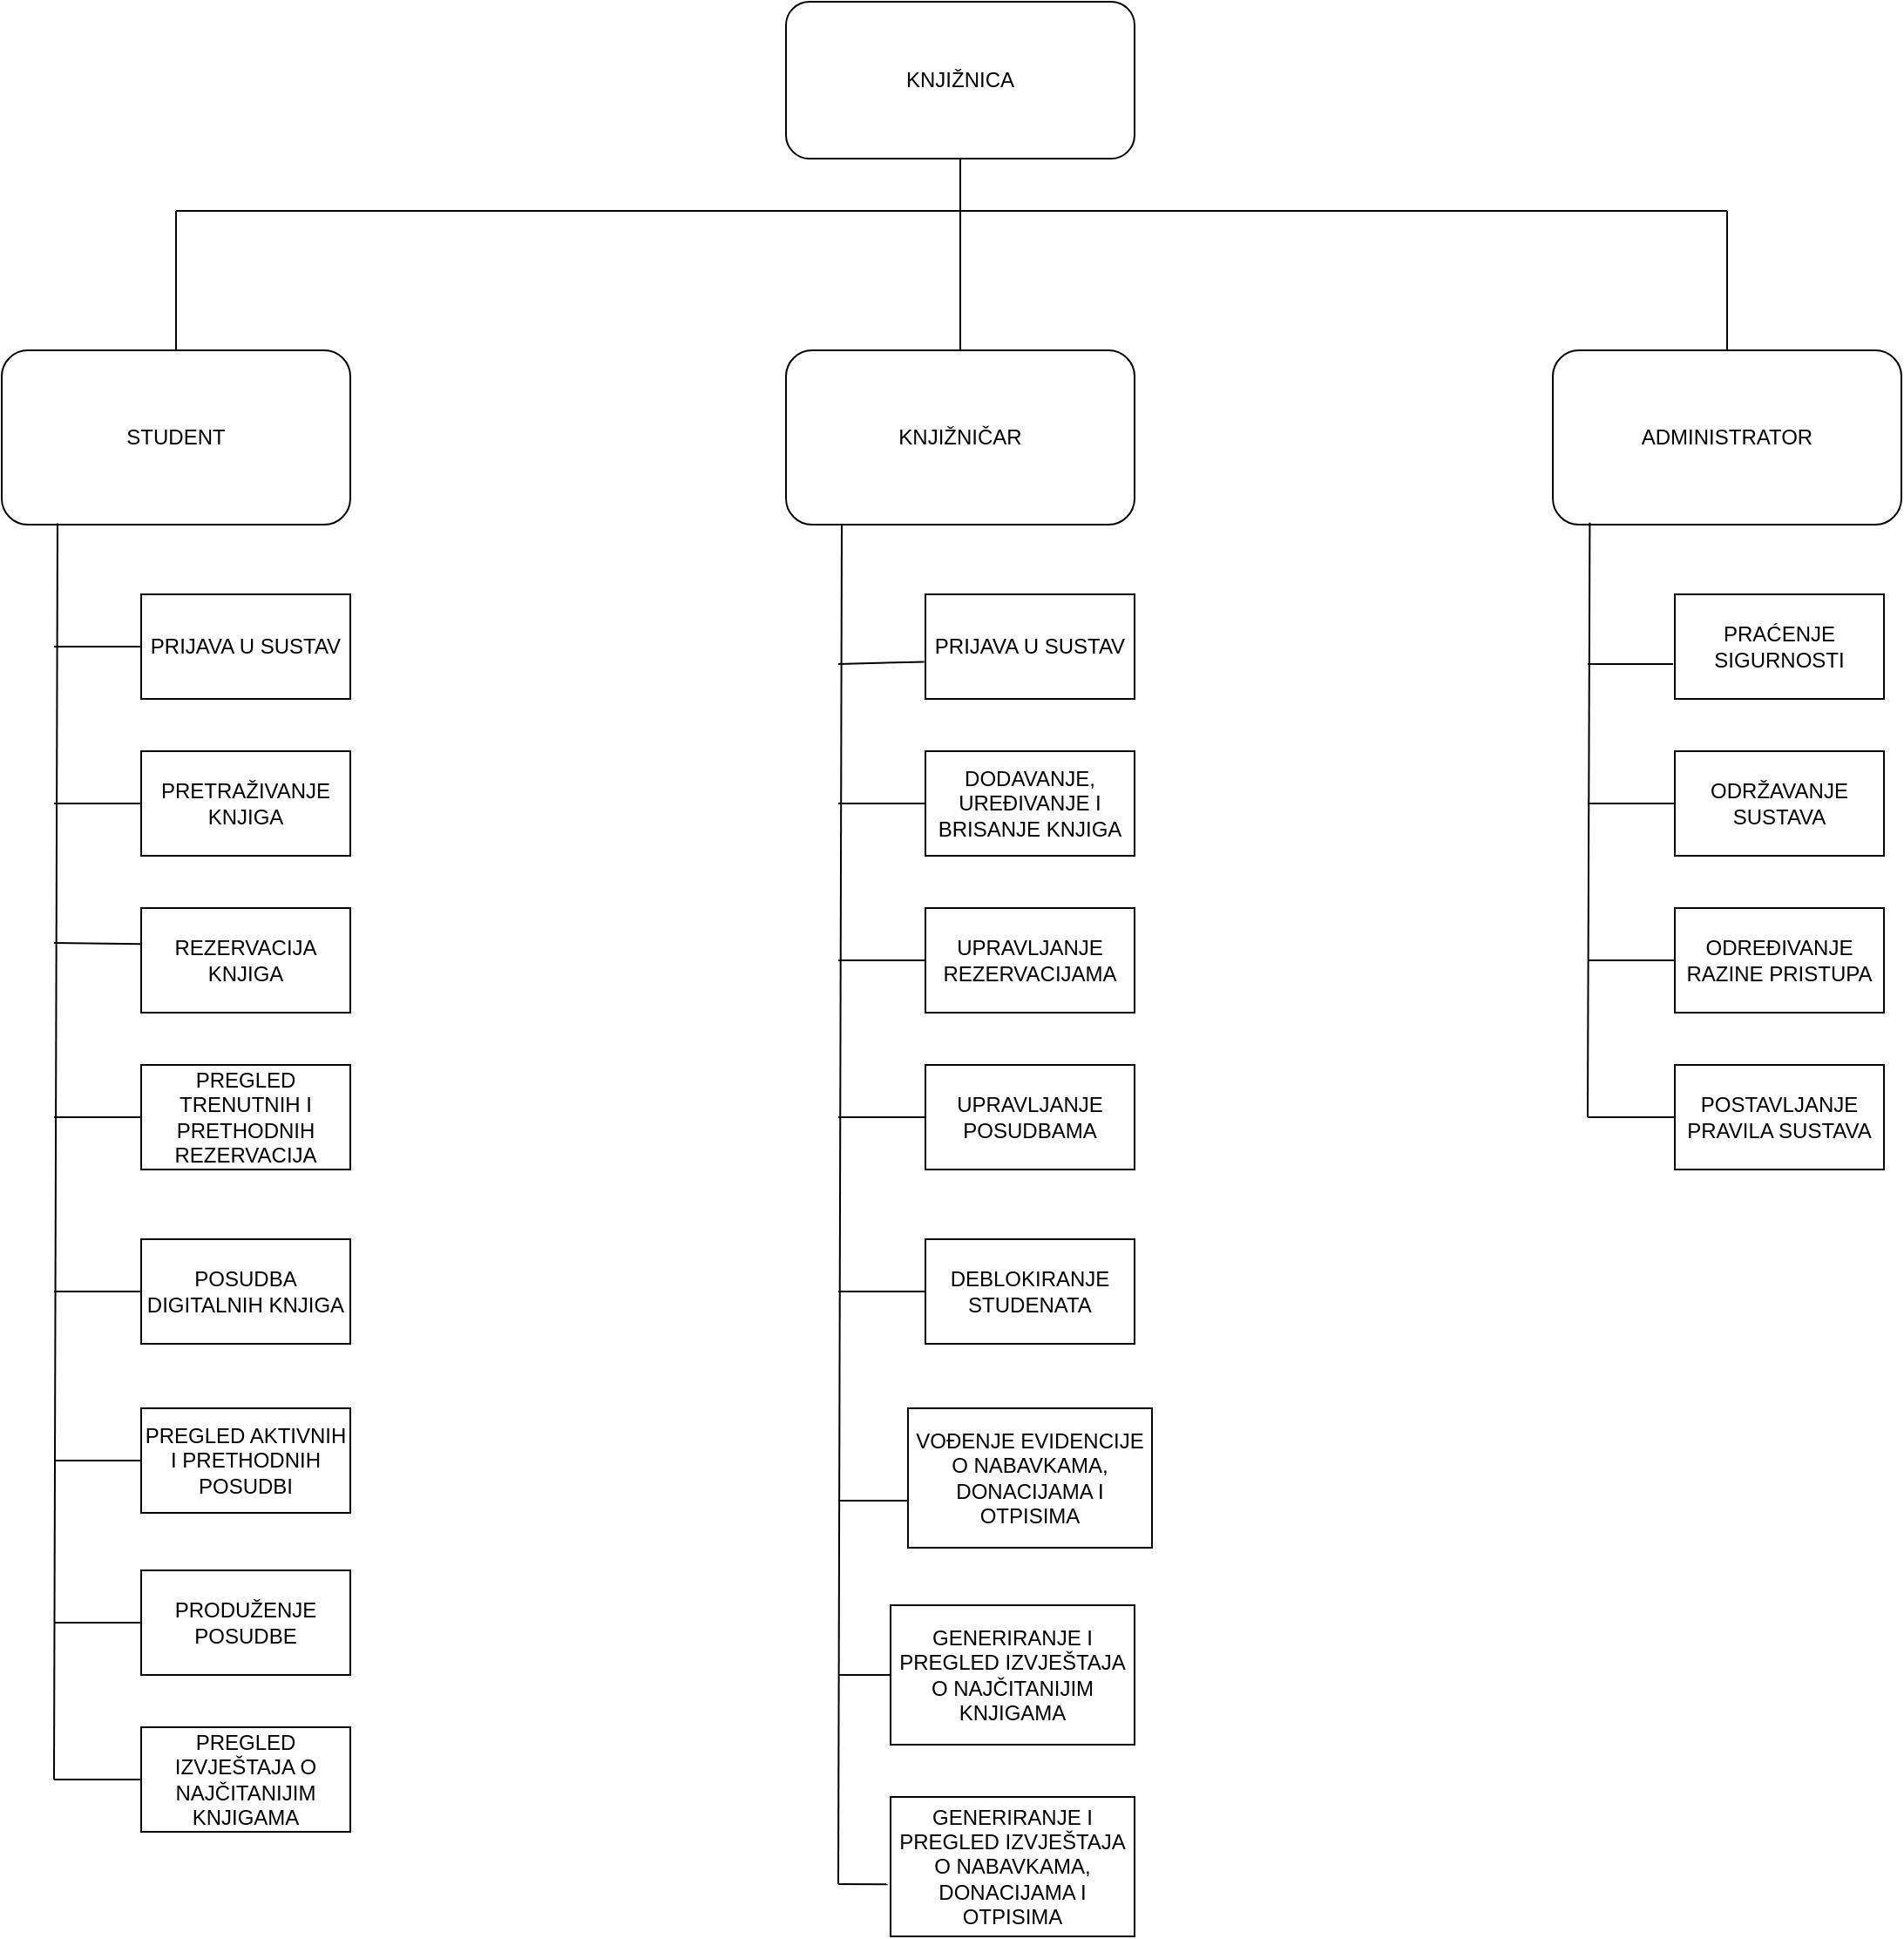 <mxfile version="27.1.6">
  <diagram name="Page-1" id="VOdHKpTpzIZ8_VSkqYk8">
    <mxGraphModel dx="1155" dy="703" grid="1" gridSize="10" guides="1" tooltips="1" connect="1" arrows="1" fold="1" page="1" pageScale="1" pageWidth="1169" pageHeight="827" background="#FFFFFF" math="0" shadow="0">
      <root>
        <mxCell id="0" />
        <mxCell id="1" parent="0" />
        <mxCell id="0gLhRf_J_VHhL8F-fyUx-3" value="STUDENT" style="rounded=1;whiteSpace=wrap;html=1;" parent="1" vertex="1">
          <mxGeometry x="50" y="220" width="200" height="100" as="geometry" />
        </mxCell>
        <mxCell id="0gLhRf_J_VHhL8F-fyUx-4" value="KNJIŽNIČAR" style="rounded=1;whiteSpace=wrap;html=1;" parent="1" vertex="1">
          <mxGeometry x="500" y="220" width="200" height="100" as="geometry" />
        </mxCell>
        <mxCell id="0gLhRf_J_VHhL8F-fyUx-5" value="ADMINISTRATOR" style="rounded=1;whiteSpace=wrap;html=1;" parent="1" vertex="1">
          <mxGeometry x="940" y="220" width="200" height="100" as="geometry" />
        </mxCell>
        <mxCell id="0gLhRf_J_VHhL8F-fyUx-6" value="KNJIŽNICA" style="rounded=1;whiteSpace=wrap;html=1;" parent="1" vertex="1">
          <mxGeometry x="500" y="20" width="200" height="90" as="geometry" />
        </mxCell>
        <mxCell id="0gLhRf_J_VHhL8F-fyUx-9" value="" style="endArrow=none;html=1;rounded=0;entryX=0.5;entryY=1;entryDx=0;entryDy=0;exitX=0.5;exitY=0;exitDx=0;exitDy=0;" parent="1" source="0gLhRf_J_VHhL8F-fyUx-4" target="0gLhRf_J_VHhL8F-fyUx-6" edge="1">
          <mxGeometry width="50" height="50" relative="1" as="geometry">
            <mxPoint x="550" y="370" as="sourcePoint" />
            <mxPoint x="600" y="320" as="targetPoint" />
          </mxGeometry>
        </mxCell>
        <mxCell id="0gLhRf_J_VHhL8F-fyUx-12" value="" style="endArrow=none;html=1;rounded=0;exitX=0.5;exitY=0;exitDx=0;exitDy=0;" parent="1" source="0gLhRf_J_VHhL8F-fyUx-3" edge="1">
          <mxGeometry width="50" height="50" relative="1" as="geometry">
            <mxPoint x="150" y="200" as="sourcePoint" />
            <mxPoint x="150" y="140" as="targetPoint" />
          </mxGeometry>
        </mxCell>
        <mxCell id="0gLhRf_J_VHhL8F-fyUx-13" value="" style="endArrow=none;html=1;rounded=0;exitX=0.5;exitY=0;exitDx=0;exitDy=0;" parent="1" source="0gLhRf_J_VHhL8F-fyUx-5" edge="1">
          <mxGeometry width="50" height="50" relative="1" as="geometry">
            <mxPoint x="950" y="200" as="sourcePoint" />
            <mxPoint x="1040" y="140" as="targetPoint" />
          </mxGeometry>
        </mxCell>
        <mxCell id="0gLhRf_J_VHhL8F-fyUx-14" value="" style="endArrow=none;html=1;rounded=0;" parent="1" edge="1">
          <mxGeometry width="50" height="50" relative="1" as="geometry">
            <mxPoint x="150" y="140" as="sourcePoint" />
            <mxPoint x="1040" y="140" as="targetPoint" />
          </mxGeometry>
        </mxCell>
        <mxCell id="0gLhRf_J_VHhL8F-fyUx-15" value="PRIJAVA U SUSTAV" style="rounded=0;whiteSpace=wrap;html=1;" parent="1" vertex="1">
          <mxGeometry x="130" y="360" width="120" height="60" as="geometry" />
        </mxCell>
        <mxCell id="0gLhRf_J_VHhL8F-fyUx-17" value="PRETRAŽIVANJE KNJIGA" style="rounded=0;whiteSpace=wrap;html=1;" parent="1" vertex="1">
          <mxGeometry x="130" y="450" width="120" height="60" as="geometry" />
        </mxCell>
        <mxCell id="0gLhRf_J_VHhL8F-fyUx-18" value="REZERVACIJA KNJIGA" style="rounded=0;whiteSpace=wrap;html=1;" parent="1" vertex="1">
          <mxGeometry x="130" y="540" width="120" height="60" as="geometry" />
        </mxCell>
        <mxCell id="0gLhRf_J_VHhL8F-fyUx-19" value="POSUDBA DIGITALNIH KNJIGA" style="rounded=0;whiteSpace=wrap;html=1;" parent="1" vertex="1">
          <mxGeometry x="130" y="730" width="120" height="60" as="geometry" />
        </mxCell>
        <mxCell id="0gLhRf_J_VHhL8F-fyUx-20" value="PREGLED TRENUTNIH I PRETHODNIH REZERVACIJA" style="rounded=0;whiteSpace=wrap;html=1;" parent="1" vertex="1">
          <mxGeometry x="130" y="630" width="120" height="60" as="geometry" />
        </mxCell>
        <mxCell id="0gLhRf_J_VHhL8F-fyUx-21" value="PREGLED AKTIVNIH I PRETHODNIH POSUDBI" style="rounded=0;whiteSpace=wrap;html=1;" parent="1" vertex="1">
          <mxGeometry x="130" y="827" width="120" height="60" as="geometry" />
        </mxCell>
        <mxCell id="0gLhRf_J_VHhL8F-fyUx-22" value="PRODUŽENJE POSUDBE" style="rounded=0;whiteSpace=wrap;html=1;" parent="1" vertex="1">
          <mxGeometry x="130" y="920" width="120" height="60" as="geometry" />
        </mxCell>
        <mxCell id="0gLhRf_J_VHhL8F-fyUx-23" value="PREGLED IZVJEŠTAJA O NAJČITANIJIM KNJIGAMA" style="rounded=0;whiteSpace=wrap;html=1;" parent="1" vertex="1">
          <mxGeometry x="130" y="1010" width="120" height="60" as="geometry" />
        </mxCell>
        <mxCell id="0gLhRf_J_VHhL8F-fyUx-24" value="DODAVANJE, UREĐIVANJE I BRISANJE KNJIGA" style="rounded=0;whiteSpace=wrap;html=1;" parent="1" vertex="1">
          <mxGeometry x="580" y="450" width="120" height="60" as="geometry" />
        </mxCell>
        <mxCell id="0gLhRf_J_VHhL8F-fyUx-25" value="UPRAVLJANJE POSUDBAMA" style="rounded=0;whiteSpace=wrap;html=1;" parent="1" vertex="1">
          <mxGeometry x="580" y="630" width="120" height="60" as="geometry" />
        </mxCell>
        <mxCell id="0gLhRf_J_VHhL8F-fyUx-26" value="UPRAVLJANJE REZERVACIJAMA" style="rounded=0;whiteSpace=wrap;html=1;" parent="1" vertex="1">
          <mxGeometry x="580" y="540" width="120" height="60" as="geometry" />
        </mxCell>
        <mxCell id="0gLhRf_J_VHhL8F-fyUx-27" value="PRIJAVA U SUSTAV" style="rounded=0;whiteSpace=wrap;html=1;" parent="1" vertex="1">
          <mxGeometry x="580" y="360" width="120" height="60" as="geometry" />
        </mxCell>
        <mxCell id="0gLhRf_J_VHhL8F-fyUx-28" value="DEBLOKIRANJE STUDENATA" style="rounded=0;whiteSpace=wrap;html=1;" parent="1" vertex="1">
          <mxGeometry x="580" y="730" width="120" height="60" as="geometry" />
        </mxCell>
        <mxCell id="0gLhRf_J_VHhL8F-fyUx-29" value="VOĐENJE EVIDENCIJE O NABAVKAMA, DONACIJAMA I OTPISIMA" style="rounded=0;whiteSpace=wrap;html=1;" parent="1" vertex="1">
          <mxGeometry x="570" y="827" width="140" height="80" as="geometry" />
        </mxCell>
        <mxCell id="0gLhRf_J_VHhL8F-fyUx-30" value="GENERIRANJE I PREGLED IZVJEŠTAJA O NAJČITANIJIM KNJIGAMA" style="rounded=0;whiteSpace=wrap;html=1;" parent="1" vertex="1">
          <mxGeometry x="560" y="940" width="140" height="80" as="geometry" />
        </mxCell>
        <mxCell id="0gLhRf_J_VHhL8F-fyUx-31" value="PRAĆENJE SIGURNOSTI" style="rounded=0;whiteSpace=wrap;html=1;" parent="1" vertex="1">
          <mxGeometry x="1010" y="360" width="120" height="60" as="geometry" />
        </mxCell>
        <mxCell id="0gLhRf_J_VHhL8F-fyUx-32" value="ODRŽAVANJE SUSTAVA" style="rounded=0;whiteSpace=wrap;html=1;" parent="1" vertex="1">
          <mxGeometry x="1010" y="450" width="120" height="60" as="geometry" />
        </mxCell>
        <mxCell id="0gLhRf_J_VHhL8F-fyUx-33" value="ODREĐIVANJE RAZINE PRISTUPA" style="rounded=0;whiteSpace=wrap;html=1;" parent="1" vertex="1">
          <mxGeometry x="1010" y="540" width="120" height="60" as="geometry" />
        </mxCell>
        <mxCell id="0gLhRf_J_VHhL8F-fyUx-34" value="POSTAVLJANJE PRAVILA SUSTAVA" style="rounded=0;whiteSpace=wrap;html=1;" parent="1" vertex="1">
          <mxGeometry x="1010" y="630" width="120" height="60" as="geometry" />
        </mxCell>
        <mxCell id="0gLhRf_J_VHhL8F-fyUx-36" value="" style="endArrow=none;html=1;rounded=0;entryX=0.16;entryY=0.993;entryDx=0;entryDy=0;entryPerimeter=0;" parent="1" target="0gLhRf_J_VHhL8F-fyUx-3" edge="1">
          <mxGeometry width="50" height="50" relative="1" as="geometry">
            <mxPoint x="80" y="1040" as="sourcePoint" />
            <mxPoint x="450" y="630" as="targetPoint" />
          </mxGeometry>
        </mxCell>
        <mxCell id="0gLhRf_J_VHhL8F-fyUx-37" value="" style="endArrow=none;html=1;rounded=0;entryX=0;entryY=0.5;entryDx=0;entryDy=0;" parent="1" target="0gLhRf_J_VHhL8F-fyUx-23" edge="1">
          <mxGeometry width="50" height="50" relative="1" as="geometry">
            <mxPoint x="80" y="1040" as="sourcePoint" />
            <mxPoint x="450" y="870" as="targetPoint" />
          </mxGeometry>
        </mxCell>
        <mxCell id="0gLhRf_J_VHhL8F-fyUx-38" value="" style="endArrow=none;html=1;rounded=0;exitX=0;exitY=0.5;exitDx=0;exitDy=0;" parent="1" source="0gLhRf_J_VHhL8F-fyUx-22" edge="1">
          <mxGeometry width="50" height="50" relative="1" as="geometry">
            <mxPoint x="400" y="920" as="sourcePoint" />
            <mxPoint x="80" y="950" as="targetPoint" />
          </mxGeometry>
        </mxCell>
        <mxCell id="0gLhRf_J_VHhL8F-fyUx-39" value="" style="endArrow=none;html=1;rounded=0;exitX=0;exitY=0.5;exitDx=0;exitDy=0;" parent="1" source="0gLhRf_J_VHhL8F-fyUx-21" edge="1">
          <mxGeometry width="50" height="50" relative="1" as="geometry">
            <mxPoint x="400" y="770" as="sourcePoint" />
            <mxPoint x="80" y="857" as="targetPoint" />
          </mxGeometry>
        </mxCell>
        <mxCell id="0gLhRf_J_VHhL8F-fyUx-40" value="" style="endArrow=none;html=1;rounded=0;exitX=0;exitY=0.5;exitDx=0;exitDy=0;" parent="1" source="0gLhRf_J_VHhL8F-fyUx-19" edge="1">
          <mxGeometry width="50" height="50" relative="1" as="geometry">
            <mxPoint x="150" y="750" as="sourcePoint" />
            <mxPoint x="80" y="760" as="targetPoint" />
          </mxGeometry>
        </mxCell>
        <mxCell id="0gLhRf_J_VHhL8F-fyUx-41" value="" style="endArrow=none;html=1;rounded=0;exitX=0;exitY=0.5;exitDx=0;exitDy=0;" parent="1" source="0gLhRf_J_VHhL8F-fyUx-20" edge="1">
          <mxGeometry width="50" height="50" relative="1" as="geometry">
            <mxPoint x="150" y="650" as="sourcePoint" />
            <mxPoint x="80" y="660" as="targetPoint" />
          </mxGeometry>
        </mxCell>
        <mxCell id="0gLhRf_J_VHhL8F-fyUx-42" value="" style="endArrow=none;html=1;rounded=0;exitX=-0.001;exitY=0.344;exitDx=0;exitDy=0;exitPerimeter=0;" parent="1" source="0gLhRf_J_VHhL8F-fyUx-18" edge="1">
          <mxGeometry width="50" height="50" relative="1" as="geometry">
            <mxPoint x="110" y="560" as="sourcePoint" />
            <mxPoint x="80" y="560" as="targetPoint" />
          </mxGeometry>
        </mxCell>
        <mxCell id="0gLhRf_J_VHhL8F-fyUx-43" value="" style="endArrow=none;html=1;rounded=0;exitX=0;exitY=0.5;exitDx=0;exitDy=0;" parent="1" source="0gLhRf_J_VHhL8F-fyUx-17" edge="1">
          <mxGeometry width="50" height="50" relative="1" as="geometry">
            <mxPoint x="160" y="470" as="sourcePoint" />
            <mxPoint x="80" y="480" as="targetPoint" />
          </mxGeometry>
        </mxCell>
        <mxCell id="0gLhRf_J_VHhL8F-fyUx-45" value="" style="endArrow=none;html=1;rounded=0;exitX=0;exitY=0.5;exitDx=0;exitDy=0;" parent="1" source="0gLhRf_J_VHhL8F-fyUx-15" edge="1">
          <mxGeometry width="50" height="50" relative="1" as="geometry">
            <mxPoint x="150" y="380" as="sourcePoint" />
            <mxPoint x="80" y="390" as="targetPoint" />
          </mxGeometry>
        </mxCell>
        <mxCell id="0gLhRf_J_VHhL8F-fyUx-46" value="" style="endArrow=none;html=1;rounded=0;entryX=0.16;entryY=0.993;entryDx=0;entryDy=0;entryPerimeter=0;" parent="1" edge="1">
          <mxGeometry width="50" height="50" relative="1" as="geometry">
            <mxPoint x="530" y="1100" as="sourcePoint" />
            <mxPoint x="532" y="320" as="targetPoint" />
          </mxGeometry>
        </mxCell>
        <mxCell id="0gLhRf_J_VHhL8F-fyUx-48" value="" style="endArrow=none;html=1;rounded=0;entryX=0;entryY=0.5;entryDx=0;entryDy=0;" parent="1" target="0gLhRf_J_VHhL8F-fyUx-30" edge="1">
          <mxGeometry width="50" height="50" relative="1" as="geometry">
            <mxPoint x="530" y="980" as="sourcePoint" />
            <mxPoint x="540" y="870" as="targetPoint" />
          </mxGeometry>
        </mxCell>
        <mxCell id="0gLhRf_J_VHhL8F-fyUx-49" value="" style="endArrow=none;html=1;rounded=0;entryX=0;entryY=0.662;entryDx=0;entryDy=0;entryPerimeter=0;" parent="1" target="0gLhRf_J_VHhL8F-fyUx-29" edge="1">
          <mxGeometry width="50" height="50" relative="1" as="geometry">
            <mxPoint x="530" y="880" as="sourcePoint" />
            <mxPoint x="540" y="800" as="targetPoint" />
          </mxGeometry>
        </mxCell>
        <mxCell id="0gLhRf_J_VHhL8F-fyUx-50" value="" style="endArrow=none;html=1;rounded=0;entryX=0;entryY=0.5;entryDx=0;entryDy=0;" parent="1" target="0gLhRf_J_VHhL8F-fyUx-28" edge="1">
          <mxGeometry width="50" height="50" relative="1" as="geometry">
            <mxPoint x="530" y="760" as="sourcePoint" />
            <mxPoint x="540" y="750" as="targetPoint" />
          </mxGeometry>
        </mxCell>
        <mxCell id="0gLhRf_J_VHhL8F-fyUx-51" value="" style="endArrow=none;html=1;rounded=0;exitX=0;exitY=0.5;exitDx=0;exitDy=0;" parent="1" source="0gLhRf_J_VHhL8F-fyUx-25" edge="1">
          <mxGeometry width="50" height="50" relative="1" as="geometry">
            <mxPoint x="570" y="640" as="sourcePoint" />
            <mxPoint x="530" y="660" as="targetPoint" />
          </mxGeometry>
        </mxCell>
        <mxCell id="0gLhRf_J_VHhL8F-fyUx-52" value="" style="endArrow=none;html=1;rounded=0;exitX=0;exitY=0.5;exitDx=0;exitDy=0;" parent="1" source="0gLhRf_J_VHhL8F-fyUx-26" edge="1">
          <mxGeometry width="50" height="50" relative="1" as="geometry">
            <mxPoint x="570" y="510" as="sourcePoint" />
            <mxPoint x="530" y="570" as="targetPoint" />
          </mxGeometry>
        </mxCell>
        <mxCell id="0gLhRf_J_VHhL8F-fyUx-53" value="" style="endArrow=none;html=1;rounded=0;exitX=0;exitY=0.5;exitDx=0;exitDy=0;" parent="1" source="0gLhRf_J_VHhL8F-fyUx-24" edge="1">
          <mxGeometry width="50" height="50" relative="1" as="geometry">
            <mxPoint x="570" y="430" as="sourcePoint" />
            <mxPoint x="530" y="480" as="targetPoint" />
          </mxGeometry>
        </mxCell>
        <mxCell id="0gLhRf_J_VHhL8F-fyUx-54" value="" style="endArrow=none;html=1;rounded=0;exitX=-0.006;exitY=0.645;exitDx=0;exitDy=0;exitPerimeter=0;" parent="1" source="0gLhRf_J_VHhL8F-fyUx-27" edge="1">
          <mxGeometry width="50" height="50" relative="1" as="geometry">
            <mxPoint x="570" y="400" as="sourcePoint" />
            <mxPoint x="530" y="400" as="targetPoint" />
          </mxGeometry>
        </mxCell>
        <mxCell id="0gLhRf_J_VHhL8F-fyUx-55" value="" style="endArrow=none;html=1;rounded=0;entryX=0.106;entryY=0.989;entryDx=0;entryDy=0;entryPerimeter=0;" parent="1" target="0gLhRf_J_VHhL8F-fyUx-5" edge="1">
          <mxGeometry width="50" height="50" relative="1" as="geometry">
            <mxPoint x="960" y="660" as="sourcePoint" />
            <mxPoint x="1090" y="360" as="targetPoint" />
          </mxGeometry>
        </mxCell>
        <mxCell id="0gLhRf_J_VHhL8F-fyUx-56" value="" style="endArrow=none;html=1;rounded=0;exitX=0;exitY=0.5;exitDx=0;exitDy=0;" parent="1" source="0gLhRf_J_VHhL8F-fyUx-34" edge="1">
          <mxGeometry width="50" height="50" relative="1" as="geometry">
            <mxPoint x="1040" y="410" as="sourcePoint" />
            <mxPoint x="960" y="660" as="targetPoint" />
          </mxGeometry>
        </mxCell>
        <mxCell id="0gLhRf_J_VHhL8F-fyUx-57" value="" style="endArrow=none;html=1;rounded=0;exitX=0;exitY=0.5;exitDx=0;exitDy=0;" parent="1" source="0gLhRf_J_VHhL8F-fyUx-33" edge="1">
          <mxGeometry width="50" height="50" relative="1" as="geometry">
            <mxPoint x="1010" y="440" as="sourcePoint" />
            <mxPoint x="960" y="570" as="targetPoint" />
          </mxGeometry>
        </mxCell>
        <mxCell id="0gLhRf_J_VHhL8F-fyUx-58" value="" style="endArrow=none;html=1;rounded=0;entryX=0;entryY=0.5;entryDx=0;entryDy=0;" parent="1" target="0gLhRf_J_VHhL8F-fyUx-32" edge="1">
          <mxGeometry width="50" height="50" relative="1" as="geometry">
            <mxPoint x="960" y="480" as="sourcePoint" />
            <mxPoint x="1060" y="390" as="targetPoint" />
          </mxGeometry>
        </mxCell>
        <mxCell id="0gLhRf_J_VHhL8F-fyUx-59" value="" style="endArrow=none;html=1;rounded=0;" parent="1" edge="1">
          <mxGeometry width="50" height="50" relative="1" as="geometry">
            <mxPoint x="960" y="400" as="sourcePoint" />
            <mxPoint x="1009" y="400" as="targetPoint" />
          </mxGeometry>
        </mxCell>
        <mxCell id="0gLhRf_J_VHhL8F-fyUx-60" value="GENERIRANJE I PREGLED IZVJEŠTAJA O NABAVKAMA, DONACIJAMA I OTPISIMA" style="rounded=0;whiteSpace=wrap;html=1;" parent="1" vertex="1">
          <mxGeometry x="560" y="1050" width="140" height="80" as="geometry" />
        </mxCell>
        <mxCell id="RjxHCs_H-tN2jYjxU9xI-2" value="" style="endArrow=none;html=1;rounded=0;entryX=-0.012;entryY=0.627;entryDx=0;entryDy=0;entryPerimeter=0;" edge="1" parent="1" target="0gLhRf_J_VHhL8F-fyUx-60">
          <mxGeometry width="50" height="50" relative="1" as="geometry">
            <mxPoint x="530" y="1100" as="sourcePoint" />
            <mxPoint x="730" y="840" as="targetPoint" />
          </mxGeometry>
        </mxCell>
      </root>
    </mxGraphModel>
  </diagram>
</mxfile>
